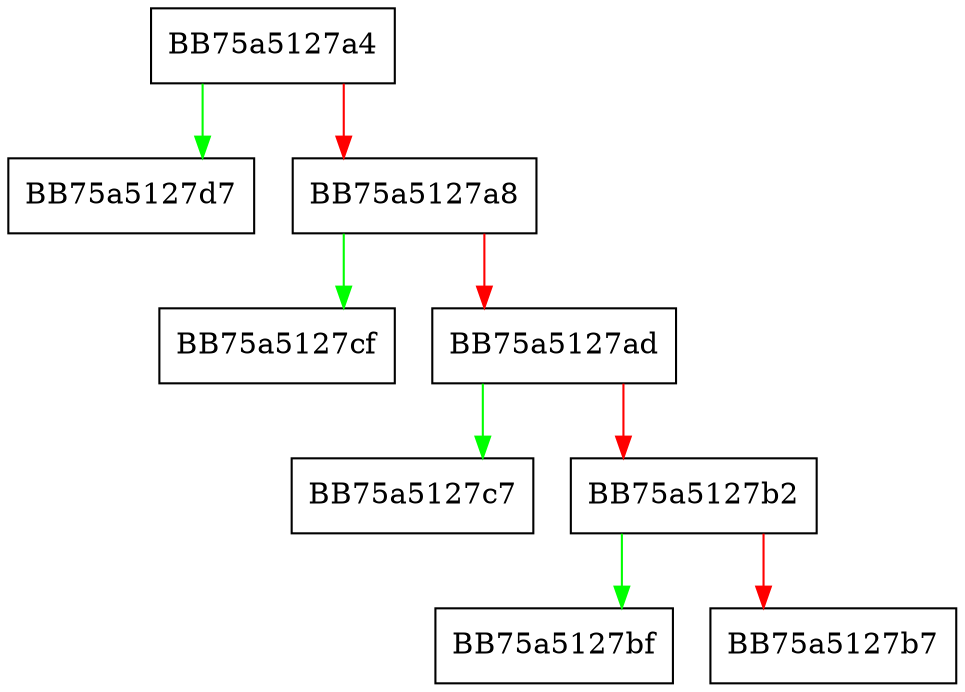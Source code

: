 digraph TimestampTypeToString {
  node [shape="box"];
  graph [splines=ortho];
  BB75a5127a4 -> BB75a5127d7 [color="green"];
  BB75a5127a4 -> BB75a5127a8 [color="red"];
  BB75a5127a8 -> BB75a5127cf [color="green"];
  BB75a5127a8 -> BB75a5127ad [color="red"];
  BB75a5127ad -> BB75a5127c7 [color="green"];
  BB75a5127ad -> BB75a5127b2 [color="red"];
  BB75a5127b2 -> BB75a5127bf [color="green"];
  BB75a5127b2 -> BB75a5127b7 [color="red"];
}